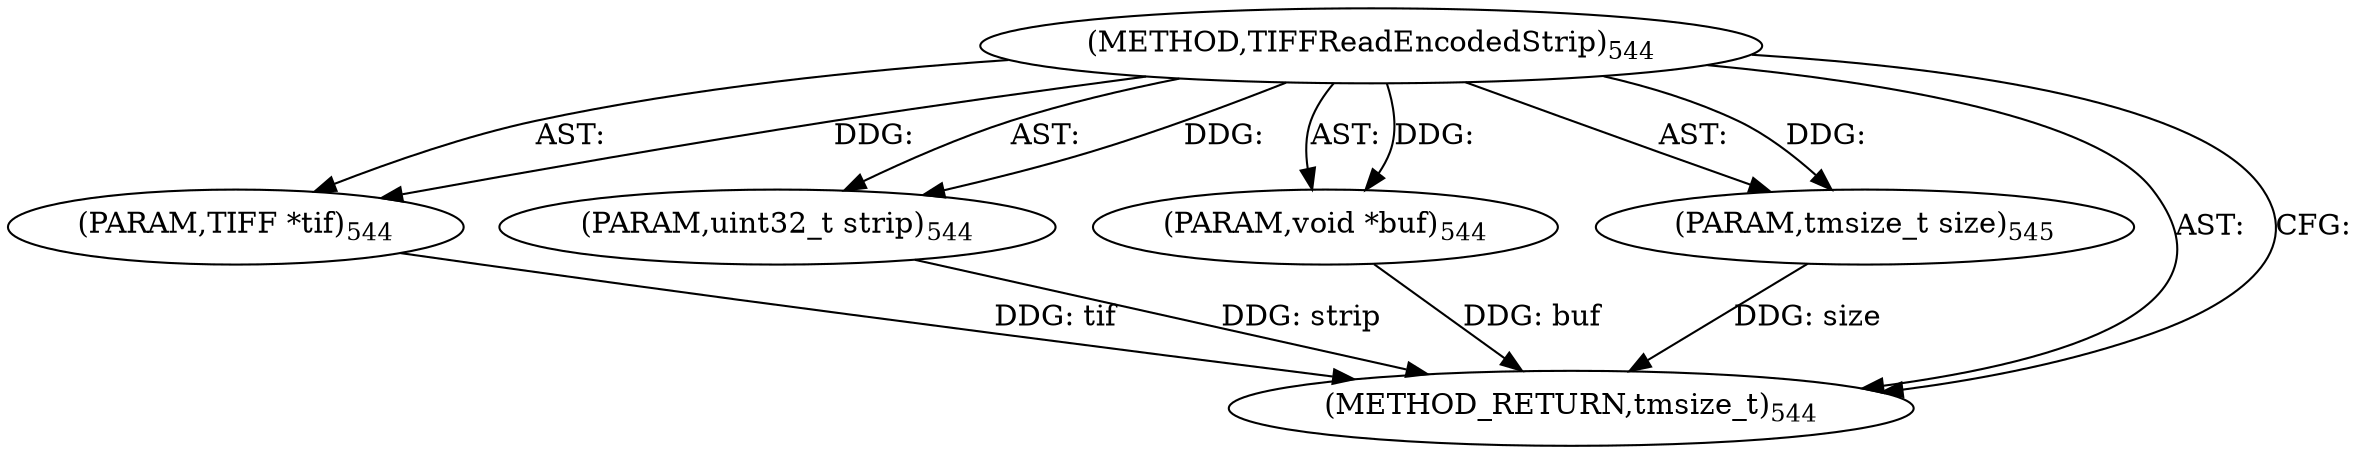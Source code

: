 digraph "TIFFReadEncodedStrip" {  
"9131" [label = <(METHOD,TIFFReadEncodedStrip)<SUB>544</SUB>> ]
"9132" [label = <(PARAM,TIFF *tif)<SUB>544</SUB>> ]
"9133" [label = <(PARAM,uint32_t strip)<SUB>544</SUB>> ]
"9134" [label = <(PARAM,void *buf)<SUB>544</SUB>> ]
"9135" [label = <(PARAM,tmsize_t size)<SUB>545</SUB>> ]
"9136" [label = <(METHOD_RETURN,tmsize_t)<SUB>544</SUB>> ]
  "9131" -> "9132"  [ label = "AST: "] 
  "9131" -> "9133"  [ label = "AST: "] 
  "9131" -> "9134"  [ label = "AST: "] 
  "9131" -> "9135"  [ label = "AST: "] 
  "9131" -> "9136"  [ label = "AST: "] 
  "9131" -> "9136"  [ label = "CFG: "] 
  "9132" -> "9136"  [ label = "DDG: tif"] 
  "9133" -> "9136"  [ label = "DDG: strip"] 
  "9134" -> "9136"  [ label = "DDG: buf"] 
  "9135" -> "9136"  [ label = "DDG: size"] 
  "9131" -> "9132"  [ label = "DDG: "] 
  "9131" -> "9133"  [ label = "DDG: "] 
  "9131" -> "9134"  [ label = "DDG: "] 
  "9131" -> "9135"  [ label = "DDG: "] 
}
